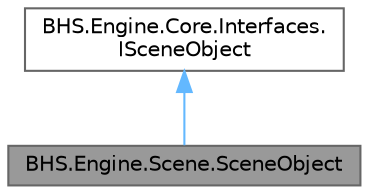 digraph "BHS.Engine.Scene.SceneObject"
{
 // LATEX_PDF_SIZE
  bgcolor="transparent";
  edge [fontname=Helvetica,fontsize=10,labelfontname=Helvetica,labelfontsize=10];
  node [fontname=Helvetica,fontsize=10,shape=box,height=0.2,width=0.4];
  Node1 [id="Node000001",label="BHS.Engine.Scene.SceneObject",height=0.2,width=0.4,color="gray40", fillcolor="grey60", style="filled", fontcolor="black",tooltip="Базовый класс для всех объектов сцены - стены и шарики"];
  Node2 -> Node1 [id="edge1_Node000001_Node000002",dir="back",color="steelblue1",style="solid",tooltip=" "];
  Node2 [id="Node000002",label="BHS.Engine.Core.Interfaces.\lISceneObject",height=0.2,width=0.4,color="gray40", fillcolor="white", style="filled",URL="$interfaceBHS_1_1Engine_1_1Core_1_1Interfaces_1_1ISceneObject.html",tooltip="Интерфейс для всех объектов сцены"];
}
